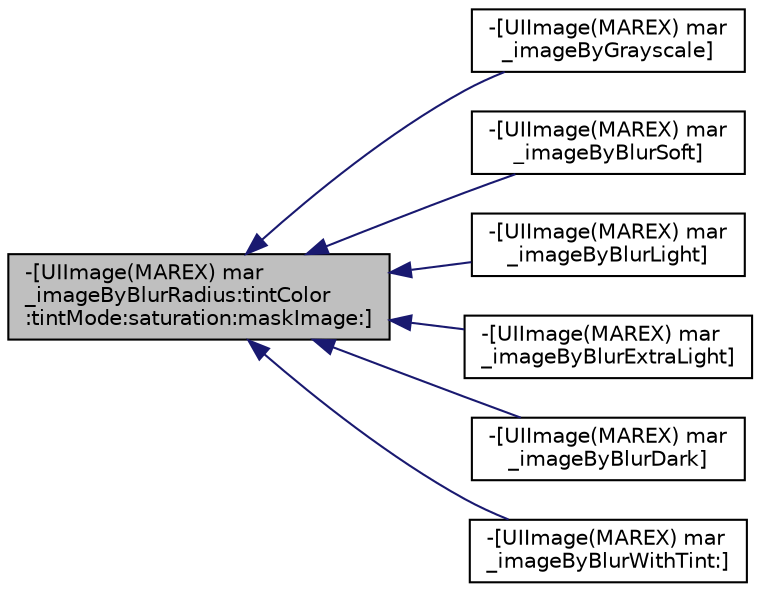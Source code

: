 digraph "-[UIImage(MAREX) mar_imageByBlurRadius:tintColor:tintMode:saturation:maskImage:]"
{
  edge [fontname="Helvetica",fontsize="10",labelfontname="Helvetica",labelfontsize="10"];
  node [fontname="Helvetica",fontsize="10",shape=record];
  rankdir="LR";
  Node40 [label="-[UIImage(MAREX) mar\l_imageByBlurRadius:tintColor\l:tintMode:saturation:maskImage:]",height=0.2,width=0.4,color="black", fillcolor="grey75", style="filled", fontcolor="black"];
  Node40 -> Node41 [dir="back",color="midnightblue",fontsize="10",style="solid",fontname="Helvetica"];
  Node41 [label="-[UIImage(MAREX) mar\l_imageByGrayscale]",height=0.2,width=0.4,color="black", fillcolor="white", style="filled",URL="$category_u_i_image_07_m_a_r_e_x_08.html#a774293723ff3db07673de0f8ac7f3baa"];
  Node40 -> Node42 [dir="back",color="midnightblue",fontsize="10",style="solid",fontname="Helvetica"];
  Node42 [label="-[UIImage(MAREX) mar\l_imageByBlurSoft]",height=0.2,width=0.4,color="black", fillcolor="white", style="filled",URL="$category_u_i_image_07_m_a_r_e_x_08.html#a837582dae41150c92b517078a195c255"];
  Node40 -> Node43 [dir="back",color="midnightblue",fontsize="10",style="solid",fontname="Helvetica"];
  Node43 [label="-[UIImage(MAREX) mar\l_imageByBlurLight]",height=0.2,width=0.4,color="black", fillcolor="white", style="filled",URL="$category_u_i_image_07_m_a_r_e_x_08.html#a179b7a155c9abe2bc3e9129180dc6e52"];
  Node40 -> Node44 [dir="back",color="midnightblue",fontsize="10",style="solid",fontname="Helvetica"];
  Node44 [label="-[UIImage(MAREX) mar\l_imageByBlurExtraLight]",height=0.2,width=0.4,color="black", fillcolor="white", style="filled",URL="$category_u_i_image_07_m_a_r_e_x_08.html#aa35229f84b7a10970a6094ba59660dd7"];
  Node40 -> Node45 [dir="back",color="midnightblue",fontsize="10",style="solid",fontname="Helvetica"];
  Node45 [label="-[UIImage(MAREX) mar\l_imageByBlurDark]",height=0.2,width=0.4,color="black", fillcolor="white", style="filled",URL="$category_u_i_image_07_m_a_r_e_x_08.html#ab68df1119dd1bab21193ff7d8c2a5658"];
  Node40 -> Node46 [dir="back",color="midnightblue",fontsize="10",style="solid",fontname="Helvetica"];
  Node46 [label="-[UIImage(MAREX) mar\l_imageByBlurWithTint:]",height=0.2,width=0.4,color="black", fillcolor="white", style="filled",URL="$category_u_i_image_07_m_a_r_e_x_08.html#a041c786e4f4bad06b9e6495d1ca66897"];
}
